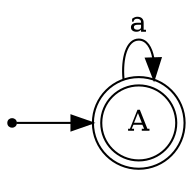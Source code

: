 digraph finite_state_machine {
	rankdir=LR size="8,5"
	LR_234 [shape=point]
	node [shape=doublecircle]
	LR_234 -> A [label=""]
	node [shape=circle]
	A -> A [label=a]
}
